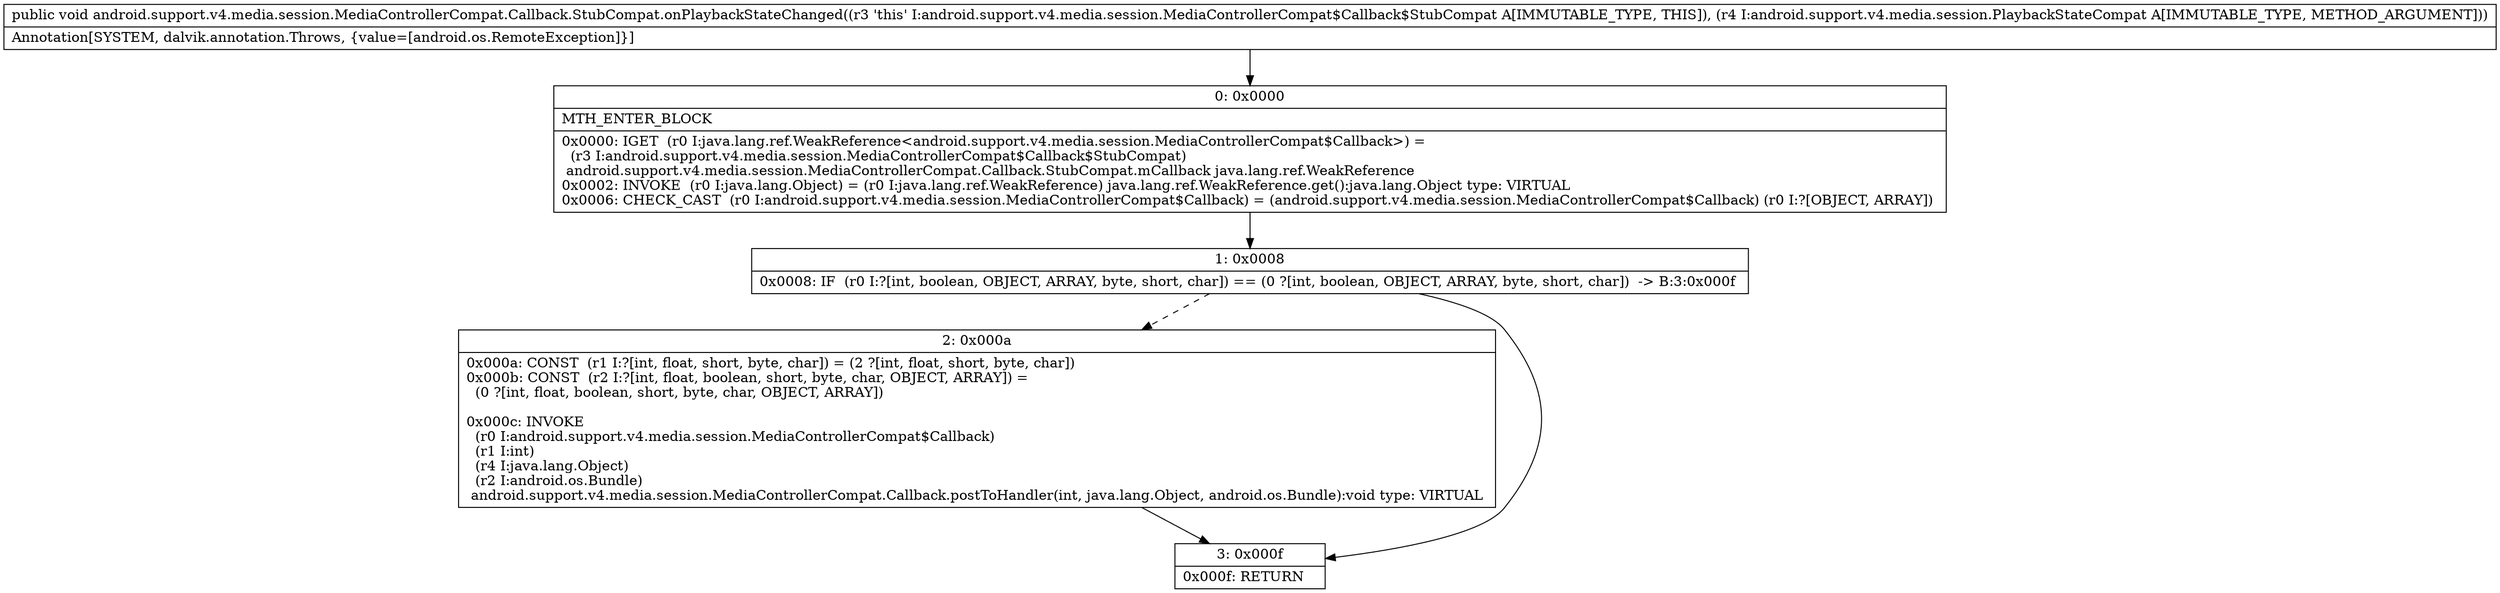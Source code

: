 digraph "CFG forandroid.support.v4.media.session.MediaControllerCompat.Callback.StubCompat.onPlaybackStateChanged(Landroid\/support\/v4\/media\/session\/PlaybackStateCompat;)V" {
Node_0 [shape=record,label="{0\:\ 0x0000|MTH_ENTER_BLOCK\l|0x0000: IGET  (r0 I:java.lang.ref.WeakReference\<android.support.v4.media.session.MediaControllerCompat$Callback\>) = \l  (r3 I:android.support.v4.media.session.MediaControllerCompat$Callback$StubCompat)\l android.support.v4.media.session.MediaControllerCompat.Callback.StubCompat.mCallback java.lang.ref.WeakReference \l0x0002: INVOKE  (r0 I:java.lang.Object) = (r0 I:java.lang.ref.WeakReference) java.lang.ref.WeakReference.get():java.lang.Object type: VIRTUAL \l0x0006: CHECK_CAST  (r0 I:android.support.v4.media.session.MediaControllerCompat$Callback) = (android.support.v4.media.session.MediaControllerCompat$Callback) (r0 I:?[OBJECT, ARRAY]) \l}"];
Node_1 [shape=record,label="{1\:\ 0x0008|0x0008: IF  (r0 I:?[int, boolean, OBJECT, ARRAY, byte, short, char]) == (0 ?[int, boolean, OBJECT, ARRAY, byte, short, char])  \-\> B:3:0x000f \l}"];
Node_2 [shape=record,label="{2\:\ 0x000a|0x000a: CONST  (r1 I:?[int, float, short, byte, char]) = (2 ?[int, float, short, byte, char]) \l0x000b: CONST  (r2 I:?[int, float, boolean, short, byte, char, OBJECT, ARRAY]) = \l  (0 ?[int, float, boolean, short, byte, char, OBJECT, ARRAY])\l \l0x000c: INVOKE  \l  (r0 I:android.support.v4.media.session.MediaControllerCompat$Callback)\l  (r1 I:int)\l  (r4 I:java.lang.Object)\l  (r2 I:android.os.Bundle)\l android.support.v4.media.session.MediaControllerCompat.Callback.postToHandler(int, java.lang.Object, android.os.Bundle):void type: VIRTUAL \l}"];
Node_3 [shape=record,label="{3\:\ 0x000f|0x000f: RETURN   \l}"];
MethodNode[shape=record,label="{public void android.support.v4.media.session.MediaControllerCompat.Callback.StubCompat.onPlaybackStateChanged((r3 'this' I:android.support.v4.media.session.MediaControllerCompat$Callback$StubCompat A[IMMUTABLE_TYPE, THIS]), (r4 I:android.support.v4.media.session.PlaybackStateCompat A[IMMUTABLE_TYPE, METHOD_ARGUMENT]))  | Annotation[SYSTEM, dalvik.annotation.Throws, \{value=[android.os.RemoteException]\}]\l}"];
MethodNode -> Node_0;
Node_0 -> Node_1;
Node_1 -> Node_2[style=dashed];
Node_1 -> Node_3;
Node_2 -> Node_3;
}

